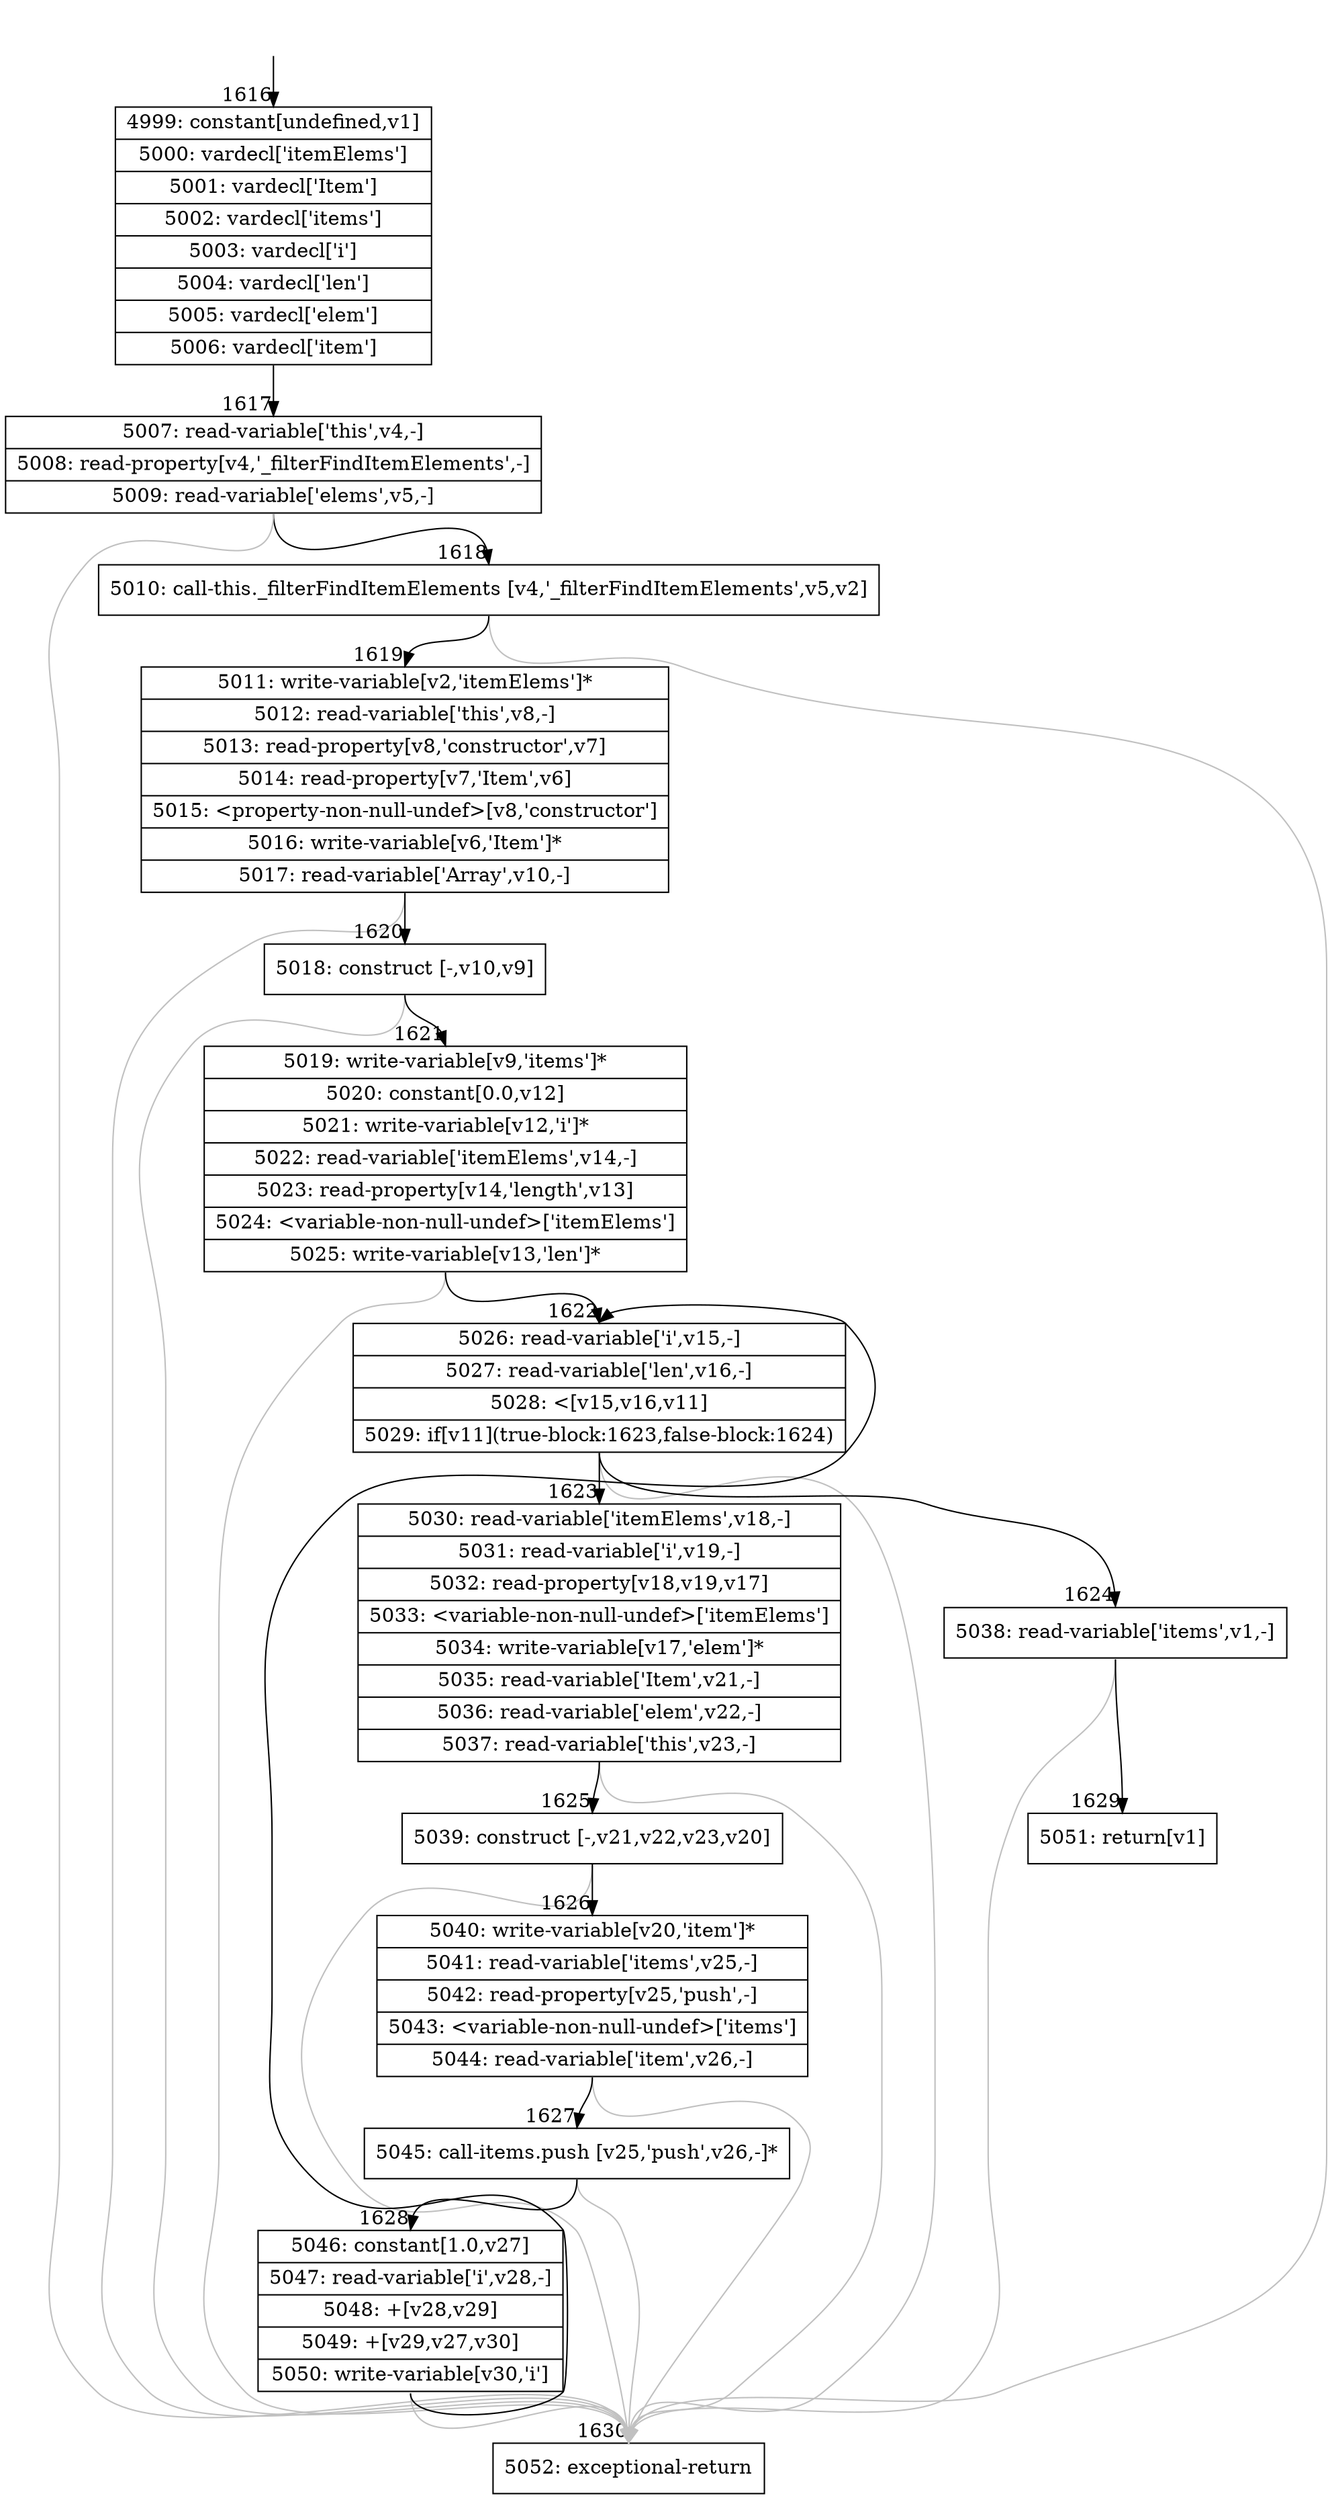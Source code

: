 digraph {
rankdir="TD"
BB_entry146[shape=none,label=""];
BB_entry146 -> BB1616 [tailport=s, headport=n, headlabel="    1616"]
BB1616 [shape=record label="{4999: constant[undefined,v1]|5000: vardecl['itemElems']|5001: vardecl['Item']|5002: vardecl['items']|5003: vardecl['i']|5004: vardecl['len']|5005: vardecl['elem']|5006: vardecl['item']}" ] 
BB1616 -> BB1617 [tailport=s, headport=n, headlabel="      1617"]
BB1617 [shape=record label="{5007: read-variable['this',v4,-]|5008: read-property[v4,'_filterFindItemElements',-]|5009: read-variable['elems',v5,-]}" ] 
BB1617 -> BB1618 [tailport=s, headport=n, headlabel="      1618"]
BB1617 -> BB1630 [tailport=s, headport=n, color=gray, headlabel="      1630"]
BB1618 [shape=record label="{5010: call-this._filterFindItemElements [v4,'_filterFindItemElements',v5,v2]}" ] 
BB1618 -> BB1619 [tailport=s, headport=n, headlabel="      1619"]
BB1618 -> BB1630 [tailport=s, headport=n, color=gray]
BB1619 [shape=record label="{5011: write-variable[v2,'itemElems']*|5012: read-variable['this',v8,-]|5013: read-property[v8,'constructor',v7]|5014: read-property[v7,'Item',v6]|5015: \<property-non-null-undef\>[v8,'constructor']|5016: write-variable[v6,'Item']*|5017: read-variable['Array',v10,-]}" ] 
BB1619 -> BB1620 [tailport=s, headport=n, headlabel="      1620"]
BB1619 -> BB1630 [tailport=s, headport=n, color=gray]
BB1620 [shape=record label="{5018: construct [-,v10,v9]}" ] 
BB1620 -> BB1621 [tailport=s, headport=n, headlabel="      1621"]
BB1620 -> BB1630 [tailport=s, headport=n, color=gray]
BB1621 [shape=record label="{5019: write-variable[v9,'items']*|5020: constant[0.0,v12]|5021: write-variable[v12,'i']*|5022: read-variable['itemElems',v14,-]|5023: read-property[v14,'length',v13]|5024: \<variable-non-null-undef\>['itemElems']|5025: write-variable[v13,'len']*}" ] 
BB1621 -> BB1622 [tailport=s, headport=n, headlabel="      1622"]
BB1621 -> BB1630 [tailport=s, headport=n, color=gray]
BB1622 [shape=record label="{5026: read-variable['i',v15,-]|5027: read-variable['len',v16,-]|5028: \<[v15,v16,v11]|5029: if[v11](true-block:1623,false-block:1624)}" ] 
BB1622 -> BB1623 [tailport=s, headport=n, headlabel="      1623"]
BB1622 -> BB1624 [tailport=s, headport=n, headlabel="      1624"]
BB1622 -> BB1630 [tailport=s, headport=n, color=gray]
BB1623 [shape=record label="{5030: read-variable['itemElems',v18,-]|5031: read-variable['i',v19,-]|5032: read-property[v18,v19,v17]|5033: \<variable-non-null-undef\>['itemElems']|5034: write-variable[v17,'elem']*|5035: read-variable['Item',v21,-]|5036: read-variable['elem',v22,-]|5037: read-variable['this',v23,-]}" ] 
BB1623 -> BB1625 [tailport=s, headport=n, headlabel="      1625"]
BB1623 -> BB1630 [tailport=s, headport=n, color=gray]
BB1624 [shape=record label="{5038: read-variable['items',v1,-]}" ] 
BB1624 -> BB1629 [tailport=s, headport=n, headlabel="      1629"]
BB1624 -> BB1630 [tailport=s, headport=n, color=gray]
BB1625 [shape=record label="{5039: construct [-,v21,v22,v23,v20]}" ] 
BB1625 -> BB1626 [tailport=s, headport=n, headlabel="      1626"]
BB1625 -> BB1630 [tailport=s, headport=n, color=gray]
BB1626 [shape=record label="{5040: write-variable[v20,'item']*|5041: read-variable['items',v25,-]|5042: read-property[v25,'push',-]|5043: \<variable-non-null-undef\>['items']|5044: read-variable['item',v26,-]}" ] 
BB1626 -> BB1627 [tailport=s, headport=n, headlabel="      1627"]
BB1626 -> BB1630 [tailport=s, headport=n, color=gray]
BB1627 [shape=record label="{5045: call-items.push [v25,'push',v26,-]*}" ] 
BB1627 -> BB1628 [tailport=s, headport=n, headlabel="      1628"]
BB1627 -> BB1630 [tailport=s, headport=n, color=gray]
BB1628 [shape=record label="{5046: constant[1.0,v27]|5047: read-variable['i',v28,-]|5048: +[v28,v29]|5049: +[v29,v27,v30]|5050: write-variable[v30,'i']}" ] 
BB1628 -> BB1622 [tailport=s, headport=n]
BB1628 -> BB1630 [tailport=s, headport=n, color=gray]
BB1629 [shape=record label="{5051: return[v1]}" ] 
BB1630 [shape=record label="{5052: exceptional-return}" ] 
//#$~ 2237
}
